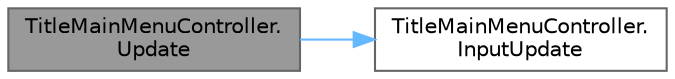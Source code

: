 digraph "TitleMainMenuController.Update"
{
 // LATEX_PDF_SIZE
  bgcolor="transparent";
  edge [fontname=Helvetica,fontsize=10,labelfontname=Helvetica,labelfontsize=10];
  node [fontname=Helvetica,fontsize=10,shape=box,height=0.2,width=0.4];
  rankdir="LR";
  Node1 [id="Node000001",label="TitleMainMenuController.\lUpdate",height=0.2,width=0.4,color="gray40", fillcolor="grey60", style="filled", fontcolor="black",tooltip=" "];
  Node1 -> Node2 [id="edge2_Node000001_Node000002",color="steelblue1",style="solid",tooltip=" "];
  Node2 [id="Node000002",label="TitleMainMenuController.\lInputUpdate",height=0.2,width=0.4,color="grey40", fillcolor="white", style="filled",URL="$class_title_main_menu_controller.html#a85d0c462b8f66db798ab0edf4f25d79b",tooltip=" "];
}
